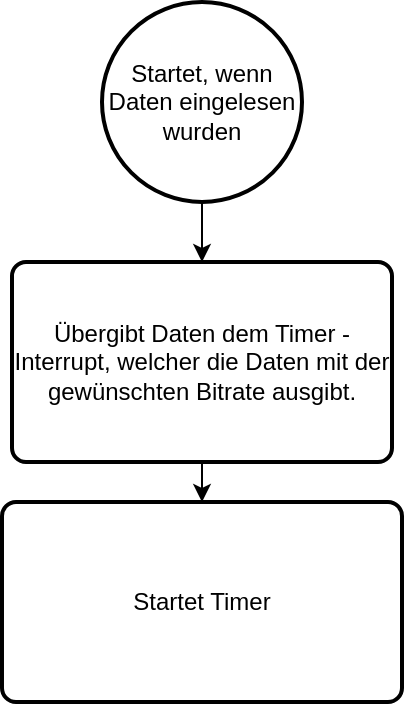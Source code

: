 <mxfile version="10.6.9" type="device"><diagram id="jEJzzzhlA86gnZYDhQq2" name="Page-1"><mxGraphModel dx="432" dy="845" grid="1" gridSize="10" guides="1" tooltips="1" connect="1" arrows="1" fold="1" page="1" pageScale="1" pageWidth="827" pageHeight="1169" math="0" shadow="0"><root><mxCell id="0"/><mxCell id="1" parent="0"/><mxCell id="xxZMvTYWNHwhJeE0wbV_-5" style="edgeStyle=orthogonalEdgeStyle;rounded=0;orthogonalLoop=1;jettySize=auto;html=1;exitX=0.5;exitY=1;exitDx=0;exitDy=0;exitPerimeter=0;entryX=0.5;entryY=0;entryDx=0;entryDy=0;" edge="1" parent="1" source="xxZMvTYWNHwhJeE0wbV_-2" target="xxZMvTYWNHwhJeE0wbV_-3"><mxGeometry relative="1" as="geometry"/></mxCell><mxCell id="xxZMvTYWNHwhJeE0wbV_-2" value="Startet, wenn Daten eingelesen wurden" style="strokeWidth=2;html=1;shape=mxgraph.flowchart.start_2;whiteSpace=wrap;" vertex="1" parent="1"><mxGeometry x="400" y="10" width="100" height="100" as="geometry"/></mxCell><mxCell id="xxZMvTYWNHwhJeE0wbV_-6" style="edgeStyle=orthogonalEdgeStyle;rounded=0;orthogonalLoop=1;jettySize=auto;html=1;exitX=0.5;exitY=1;exitDx=0;exitDy=0;entryX=0.5;entryY=0;entryDx=0;entryDy=0;" edge="1" parent="1" source="xxZMvTYWNHwhJeE0wbV_-3" target="xxZMvTYWNHwhJeE0wbV_-4"><mxGeometry relative="1" as="geometry"/></mxCell><mxCell id="xxZMvTYWNHwhJeE0wbV_-3" value="Übergibt Daten dem Timer - Interrupt, welcher die Daten mit der gewünschten Bitrate ausgibt." style="rounded=1;whiteSpace=wrap;html=1;absoluteArcSize=1;arcSize=14;strokeWidth=2;" vertex="1" parent="1"><mxGeometry x="355" y="140" width="190" height="100" as="geometry"/></mxCell><mxCell id="xxZMvTYWNHwhJeE0wbV_-4" value="Startet Timer" style="rounded=1;whiteSpace=wrap;html=1;absoluteArcSize=1;arcSize=14;strokeWidth=2;" vertex="1" parent="1"><mxGeometry x="350" y="260" width="200" height="100" as="geometry"/></mxCell></root></mxGraphModel></diagram></mxfile>